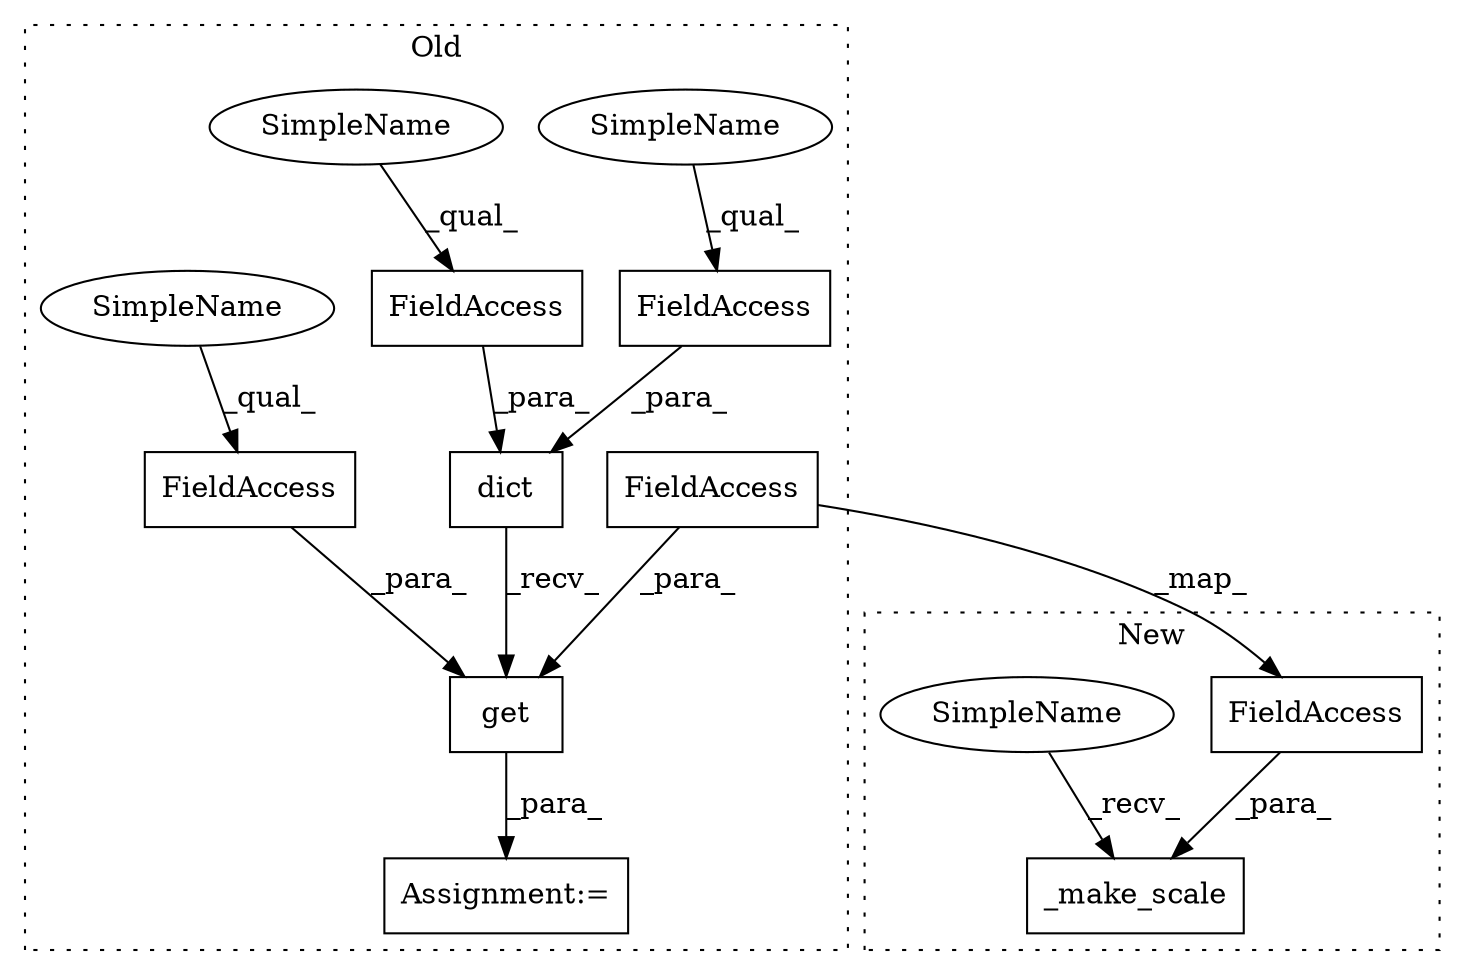 digraph G {
subgraph cluster0 {
1 [label="dict" a="32" s="3545,3582" l="5,1" shape="box"];
3 [label="FieldAccess" a="22" s="3550" l="17" shape="box"];
4 [label="FieldAccess" a="22" s="3605" l="17" shape="box"];
5 [label="FieldAccess" a="22" s="3568" l="14" shape="box"];
6 [label="get" a="32" s="3584,3622" l="4,1" shape="box"];
7 [label="Assignment:=" a="7" s="3544" l="1" shape="box"];
8 [label="FieldAccess" a="22" s="3588" l="16" shape="box"];
10 [label="SimpleName" a="42" s="3568" l="4" shape="ellipse"];
11 [label="SimpleName" a="42" s="3605" l="4" shape="ellipse"];
12 [label="SimpleName" a="42" s="3550" l="4" shape="ellipse"];
label = "Old";
style="dotted";
}
subgraph cluster1 {
2 [label="_make_scale" a="32" s="3749,3777" l="12,1" shape="box"];
9 [label="FieldAccess" a="22" s="3761" l="16" shape="box"];
13 [label="SimpleName" a="42" s="3744" l="4" shape="ellipse"];
label = "New";
style="dotted";
}
1 -> 6 [label="_recv_"];
3 -> 1 [label="_para_"];
4 -> 6 [label="_para_"];
5 -> 1 [label="_para_"];
6 -> 7 [label="_para_"];
8 -> 6 [label="_para_"];
8 -> 9 [label="_map_"];
9 -> 2 [label="_para_"];
10 -> 5 [label="_qual_"];
11 -> 4 [label="_qual_"];
12 -> 3 [label="_qual_"];
13 -> 2 [label="_recv_"];
}